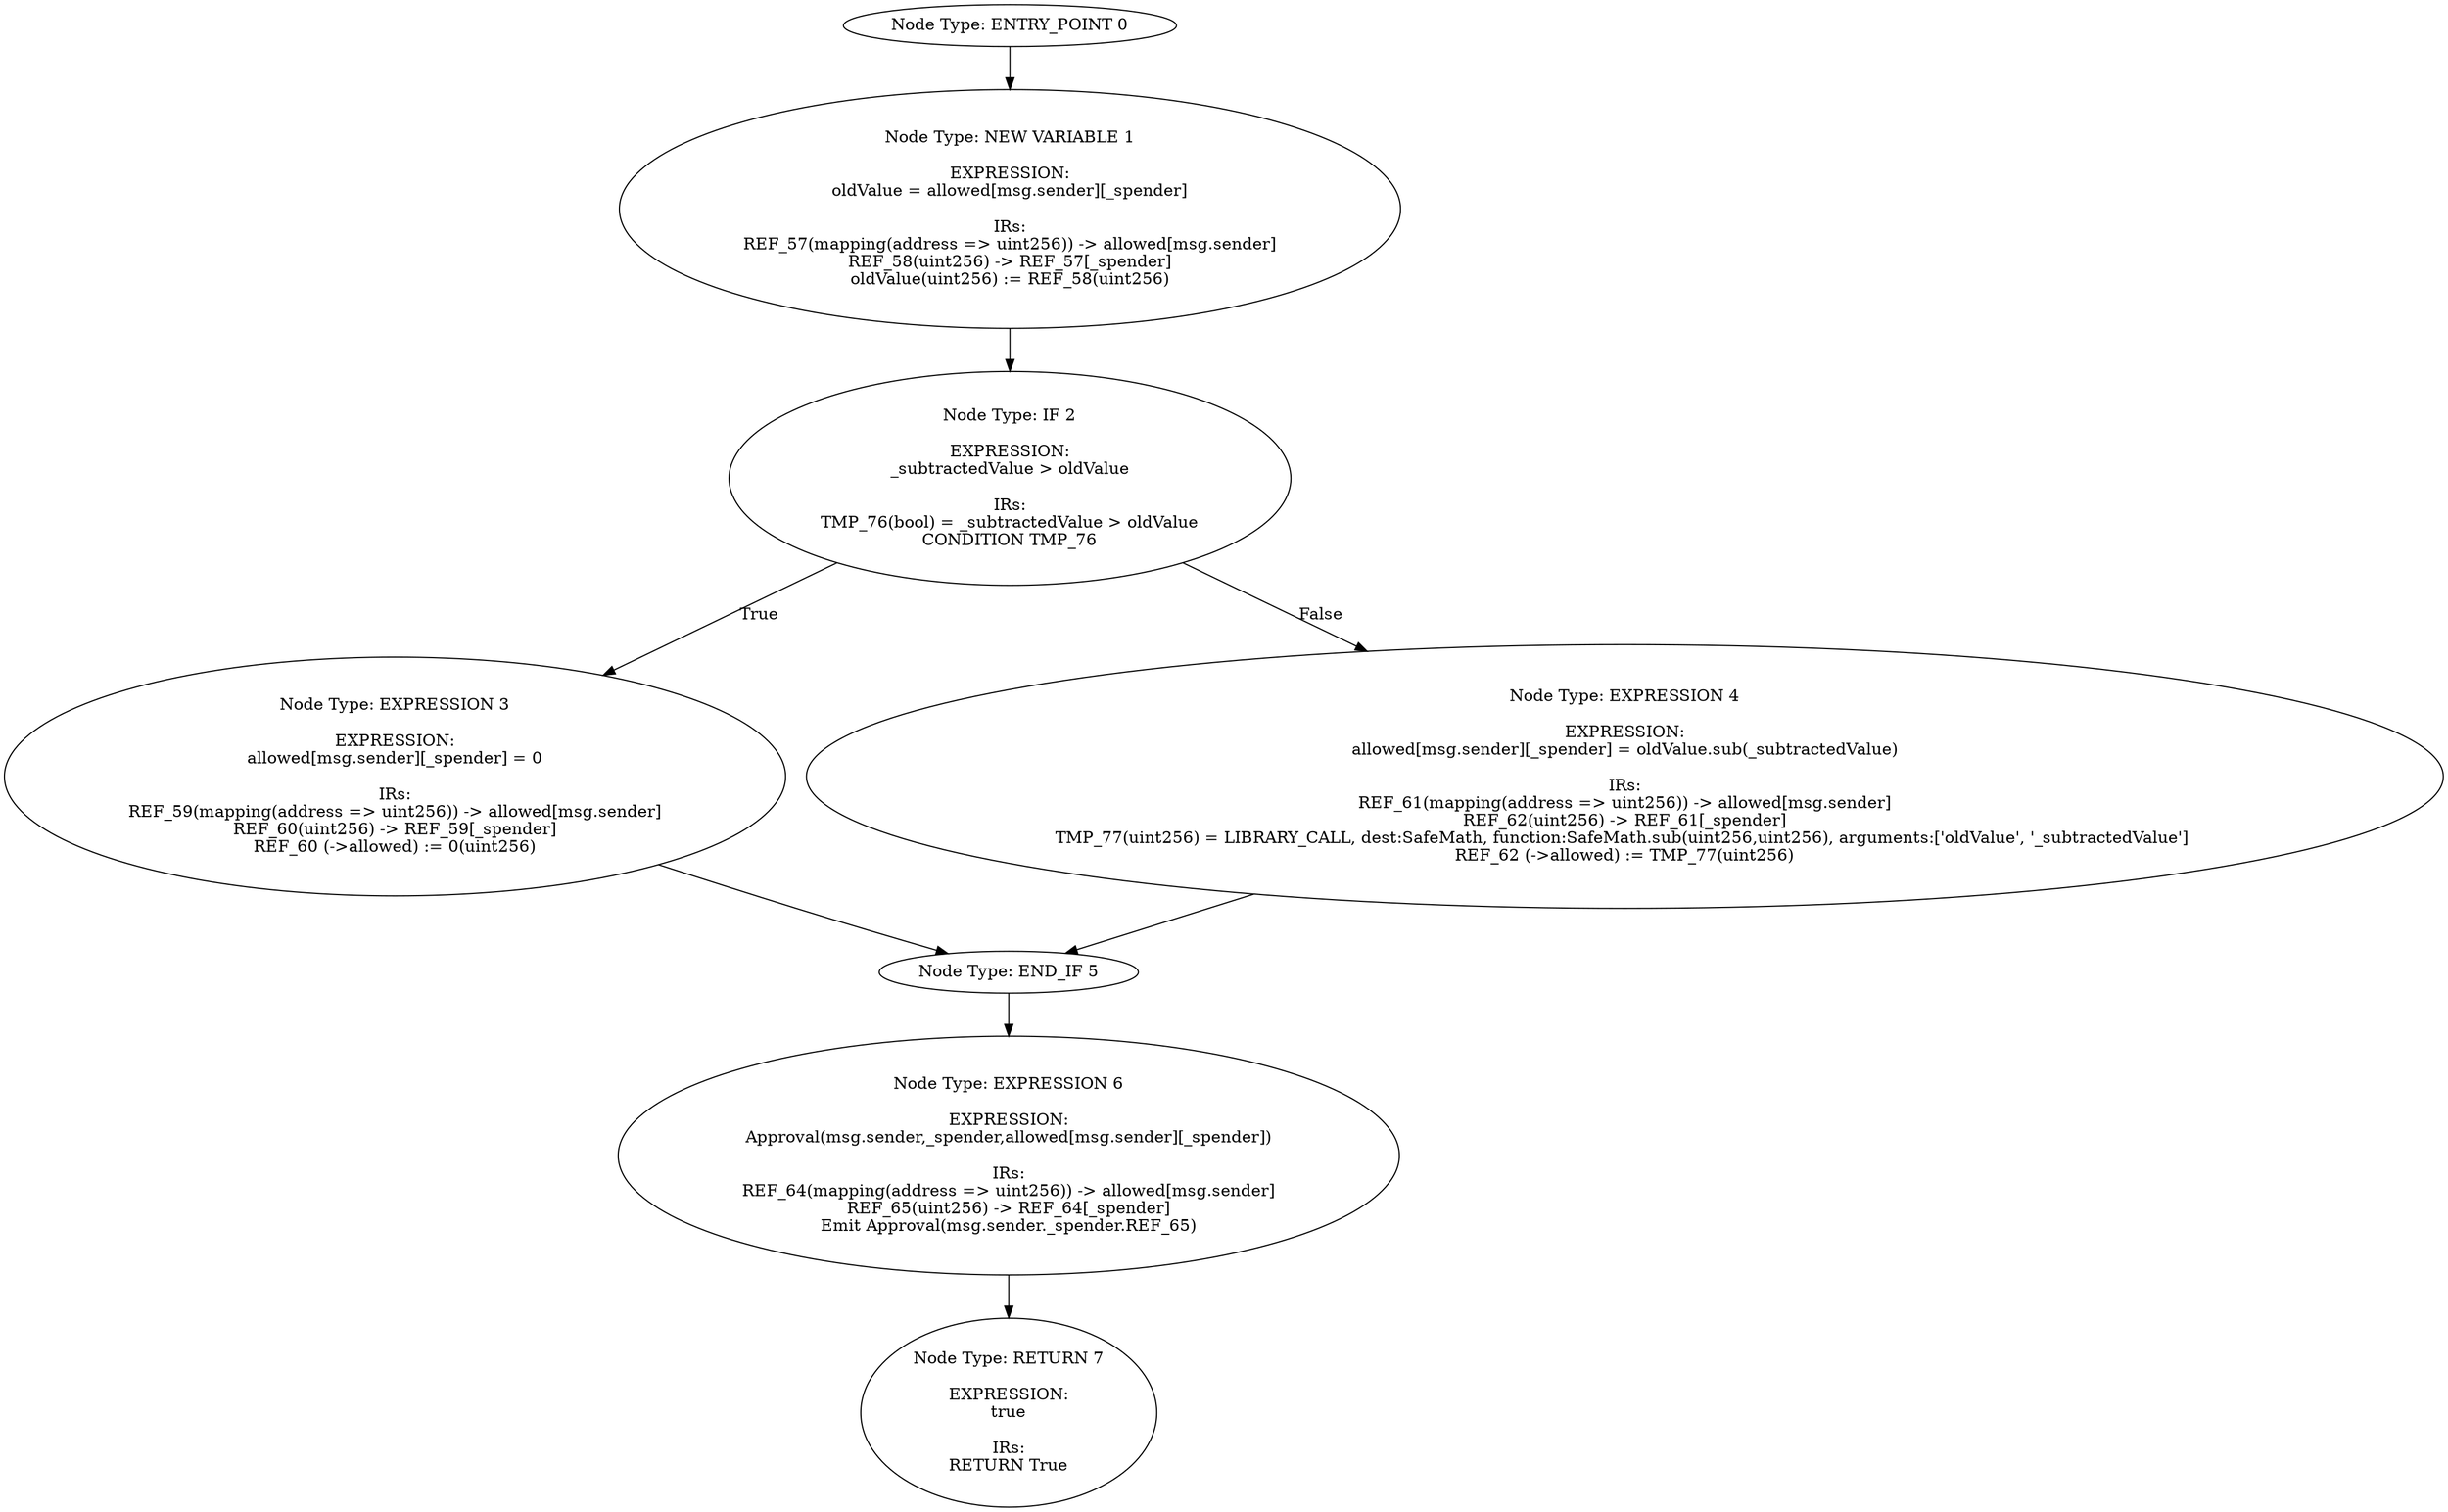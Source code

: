 digraph{
0[label="Node Type: ENTRY_POINT 0
"];
0->1;
1[label="Node Type: NEW VARIABLE 1

EXPRESSION:
oldValue = allowed[msg.sender][_spender]

IRs:
REF_57(mapping(address => uint256)) -> allowed[msg.sender]
REF_58(uint256) -> REF_57[_spender]
oldValue(uint256) := REF_58(uint256)"];
1->2;
2[label="Node Type: IF 2

EXPRESSION:
_subtractedValue > oldValue

IRs:
TMP_76(bool) = _subtractedValue > oldValue
CONDITION TMP_76"];
2->3[label="True"];
2->4[label="False"];
3[label="Node Type: EXPRESSION 3

EXPRESSION:
allowed[msg.sender][_spender] = 0

IRs:
REF_59(mapping(address => uint256)) -> allowed[msg.sender]
REF_60(uint256) -> REF_59[_spender]
REF_60 (->allowed) := 0(uint256)"];
3->5;
4[label="Node Type: EXPRESSION 4

EXPRESSION:
allowed[msg.sender][_spender] = oldValue.sub(_subtractedValue)

IRs:
REF_61(mapping(address => uint256)) -> allowed[msg.sender]
REF_62(uint256) -> REF_61[_spender]
TMP_77(uint256) = LIBRARY_CALL, dest:SafeMath, function:SafeMath.sub(uint256,uint256), arguments:['oldValue', '_subtractedValue'] 
REF_62 (->allowed) := TMP_77(uint256)"];
4->5;
5[label="Node Type: END_IF 5
"];
5->6;
6[label="Node Type: EXPRESSION 6

EXPRESSION:
Approval(msg.sender,_spender,allowed[msg.sender][_spender])

IRs:
REF_64(mapping(address => uint256)) -> allowed[msg.sender]
REF_65(uint256) -> REF_64[_spender]
Emit Approval(msg.sender._spender.REF_65)"];
6->7;
7[label="Node Type: RETURN 7

EXPRESSION:
true

IRs:
RETURN True"];
}
